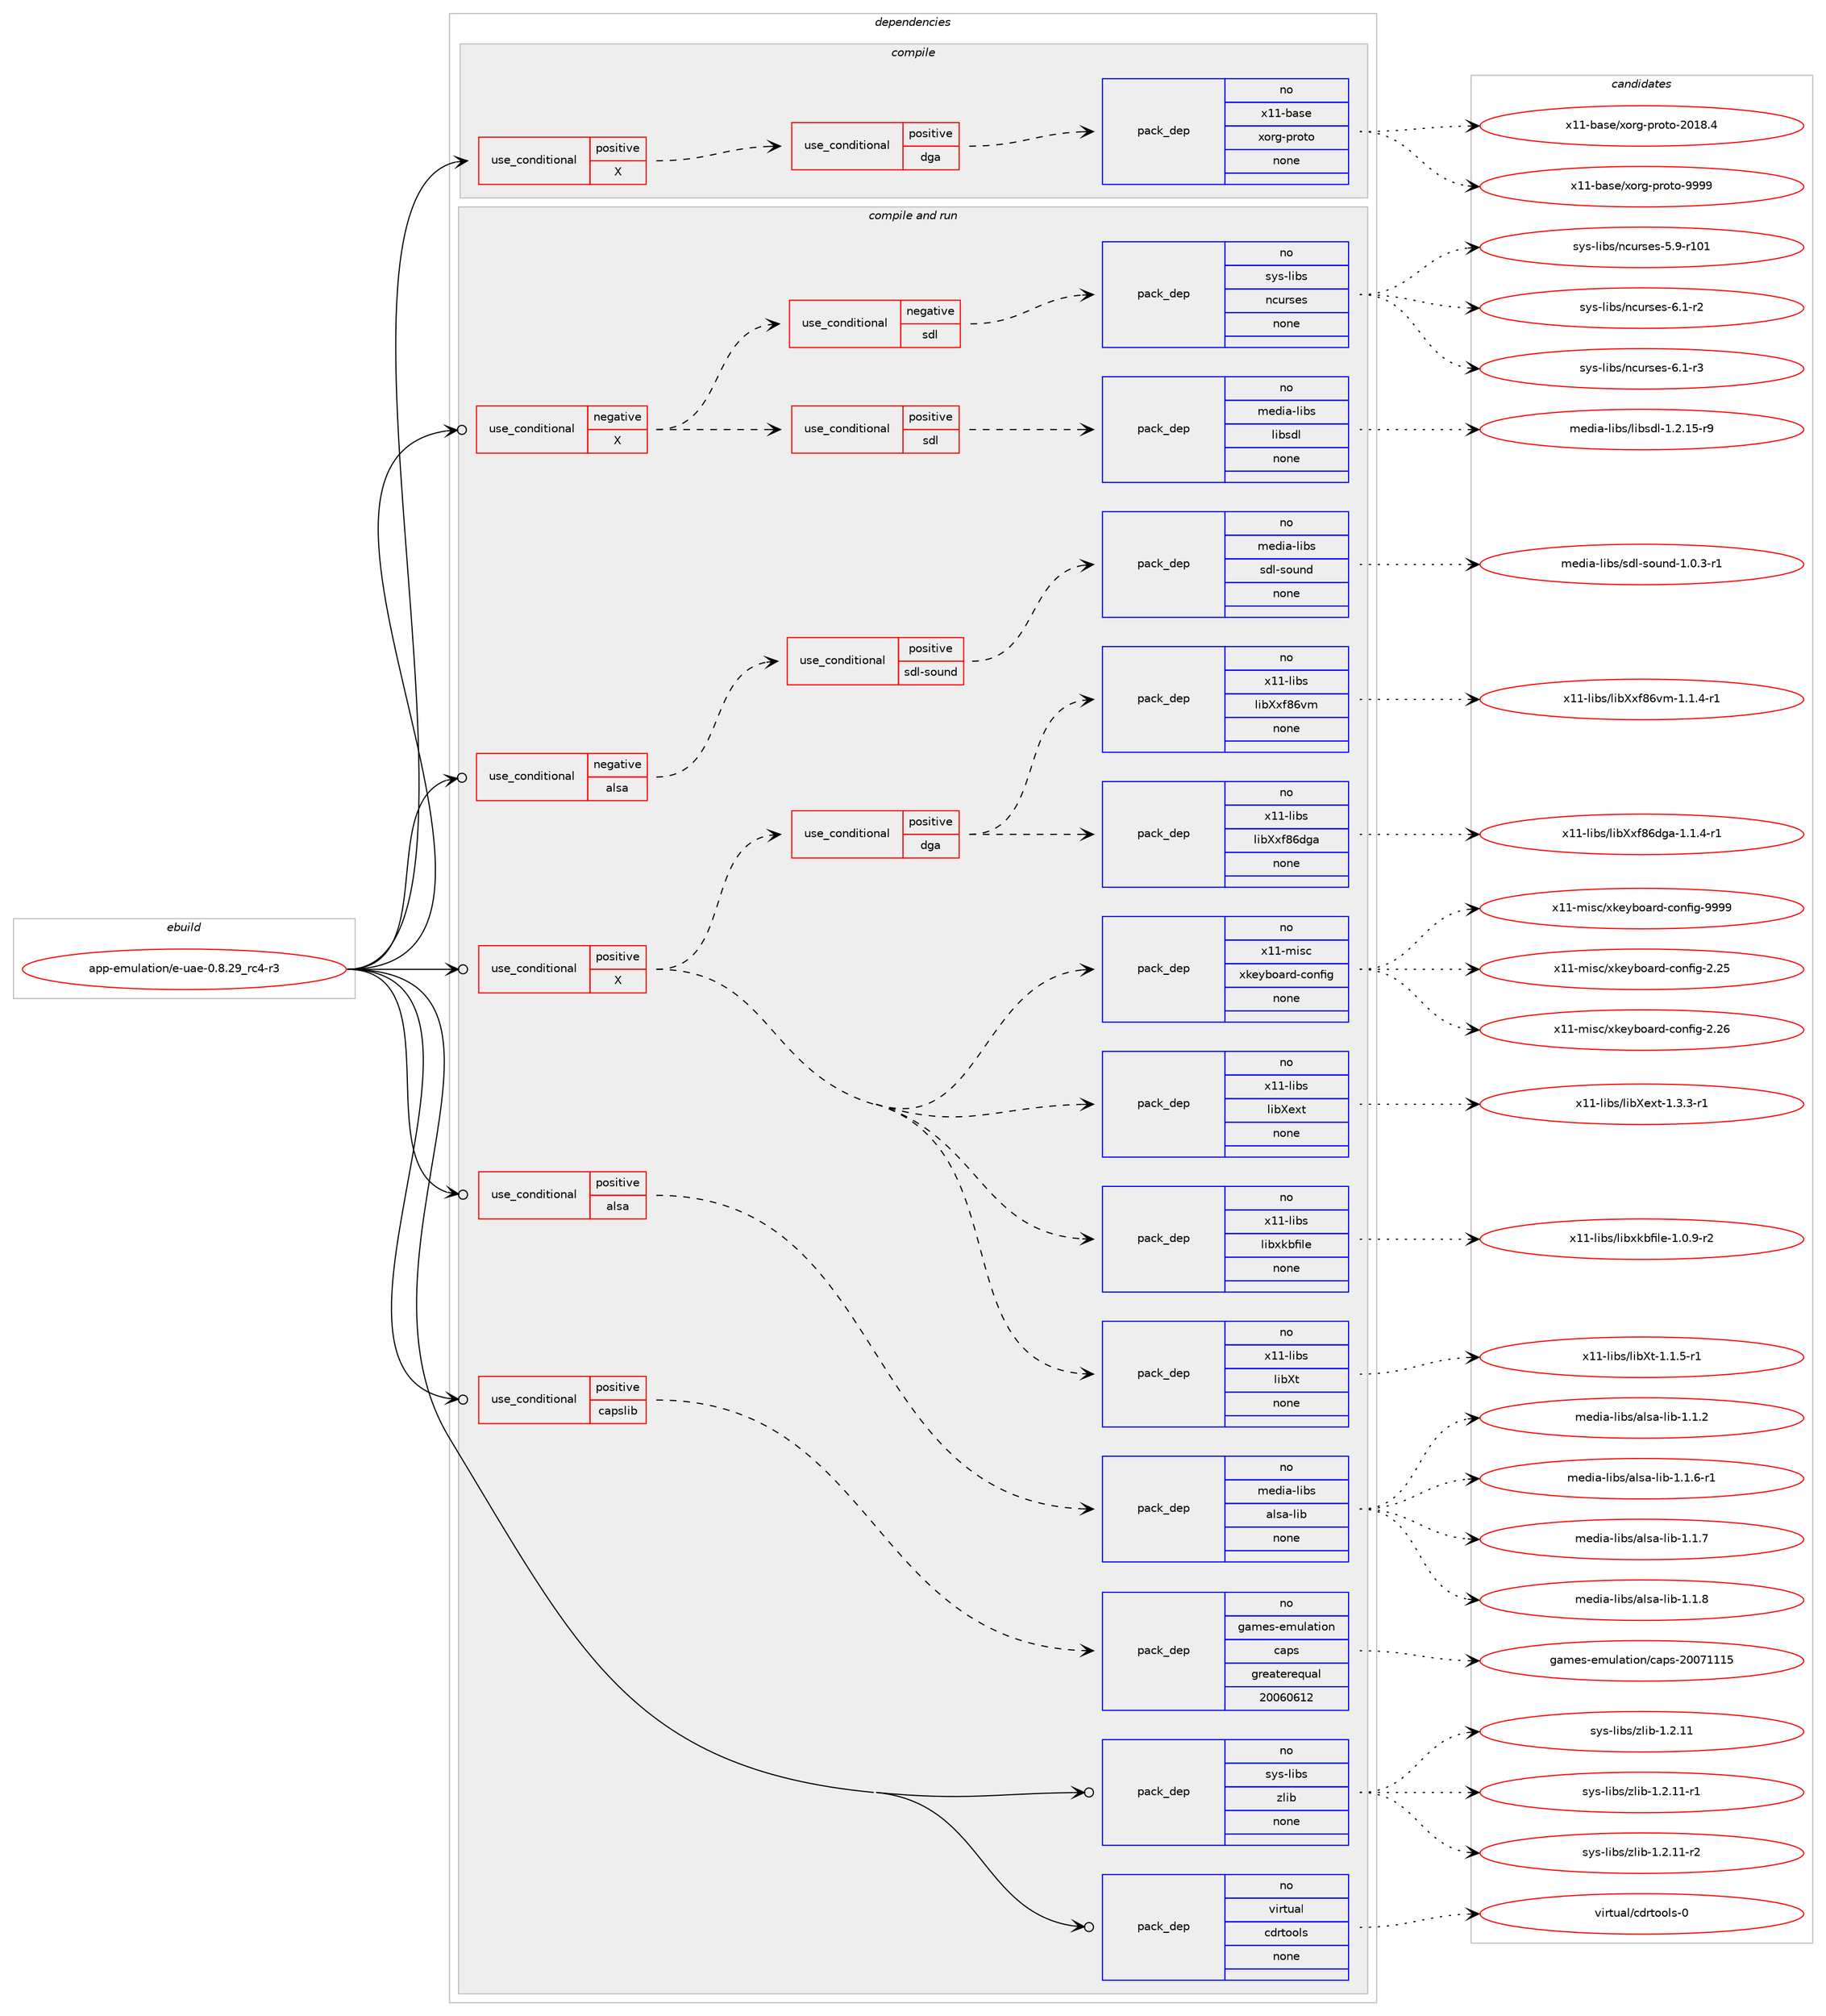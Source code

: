 digraph prolog {

# *************
# Graph options
# *************

newrank=true;
concentrate=true;
compound=true;
graph [rankdir=LR,fontname=Helvetica,fontsize=10,ranksep=1.5];#, ranksep=2.5, nodesep=0.2];
edge  [arrowhead=vee];
node  [fontname=Helvetica,fontsize=10];

# **********
# The ebuild
# **********

subgraph cluster_leftcol {
color=gray;
rank=same;
label=<<i>ebuild</i>>;
id [label="app-emulation/e-uae-0.8.29_rc4-r3", color=red, width=4, href="../app-emulation/e-uae-0.8.29_rc4-r3.svg"];
}

# ****************
# The dependencies
# ****************

subgraph cluster_midcol {
color=gray;
label=<<i>dependencies</i>>;
subgraph cluster_compile {
fillcolor="#eeeeee";
style=filled;
label=<<i>compile</i>>;
subgraph cond349906 {
dependency1285176 [label=<<TABLE BORDER="0" CELLBORDER="1" CELLSPACING="0" CELLPADDING="4"><TR><TD ROWSPAN="3" CELLPADDING="10">use_conditional</TD></TR><TR><TD>positive</TD></TR><TR><TD>X</TD></TR></TABLE>>, shape=none, color=red];
subgraph cond349907 {
dependency1285177 [label=<<TABLE BORDER="0" CELLBORDER="1" CELLSPACING="0" CELLPADDING="4"><TR><TD ROWSPAN="3" CELLPADDING="10">use_conditional</TD></TR><TR><TD>positive</TD></TR><TR><TD>dga</TD></TR></TABLE>>, shape=none, color=red];
subgraph pack915303 {
dependency1285178 [label=<<TABLE BORDER="0" CELLBORDER="1" CELLSPACING="0" CELLPADDING="4" WIDTH="220"><TR><TD ROWSPAN="6" CELLPADDING="30">pack_dep</TD></TR><TR><TD WIDTH="110">no</TD></TR><TR><TD>x11-base</TD></TR><TR><TD>xorg-proto</TD></TR><TR><TD>none</TD></TR><TR><TD></TD></TR></TABLE>>, shape=none, color=blue];
}
dependency1285177:e -> dependency1285178:w [weight=20,style="dashed",arrowhead="vee"];
}
dependency1285176:e -> dependency1285177:w [weight=20,style="dashed",arrowhead="vee"];
}
id:e -> dependency1285176:w [weight=20,style="solid",arrowhead="vee"];
}
subgraph cluster_compileandrun {
fillcolor="#eeeeee";
style=filled;
label=<<i>compile and run</i>>;
subgraph cond349908 {
dependency1285179 [label=<<TABLE BORDER="0" CELLBORDER="1" CELLSPACING="0" CELLPADDING="4"><TR><TD ROWSPAN="3" CELLPADDING="10">use_conditional</TD></TR><TR><TD>negative</TD></TR><TR><TD>X</TD></TR></TABLE>>, shape=none, color=red];
subgraph cond349909 {
dependency1285180 [label=<<TABLE BORDER="0" CELLBORDER="1" CELLSPACING="0" CELLPADDING="4"><TR><TD ROWSPAN="3" CELLPADDING="10">use_conditional</TD></TR><TR><TD>positive</TD></TR><TR><TD>sdl</TD></TR></TABLE>>, shape=none, color=red];
subgraph pack915304 {
dependency1285181 [label=<<TABLE BORDER="0" CELLBORDER="1" CELLSPACING="0" CELLPADDING="4" WIDTH="220"><TR><TD ROWSPAN="6" CELLPADDING="30">pack_dep</TD></TR><TR><TD WIDTH="110">no</TD></TR><TR><TD>media-libs</TD></TR><TR><TD>libsdl</TD></TR><TR><TD>none</TD></TR><TR><TD></TD></TR></TABLE>>, shape=none, color=blue];
}
dependency1285180:e -> dependency1285181:w [weight=20,style="dashed",arrowhead="vee"];
}
dependency1285179:e -> dependency1285180:w [weight=20,style="dashed",arrowhead="vee"];
subgraph cond349910 {
dependency1285182 [label=<<TABLE BORDER="0" CELLBORDER="1" CELLSPACING="0" CELLPADDING="4"><TR><TD ROWSPAN="3" CELLPADDING="10">use_conditional</TD></TR><TR><TD>negative</TD></TR><TR><TD>sdl</TD></TR></TABLE>>, shape=none, color=red];
subgraph pack915305 {
dependency1285183 [label=<<TABLE BORDER="0" CELLBORDER="1" CELLSPACING="0" CELLPADDING="4" WIDTH="220"><TR><TD ROWSPAN="6" CELLPADDING="30">pack_dep</TD></TR><TR><TD WIDTH="110">no</TD></TR><TR><TD>sys-libs</TD></TR><TR><TD>ncurses</TD></TR><TR><TD>none</TD></TR><TR><TD></TD></TR></TABLE>>, shape=none, color=blue];
}
dependency1285182:e -> dependency1285183:w [weight=20,style="dashed",arrowhead="vee"];
}
dependency1285179:e -> dependency1285182:w [weight=20,style="dashed",arrowhead="vee"];
}
id:e -> dependency1285179:w [weight=20,style="solid",arrowhead="odotvee"];
subgraph cond349911 {
dependency1285184 [label=<<TABLE BORDER="0" CELLBORDER="1" CELLSPACING="0" CELLPADDING="4"><TR><TD ROWSPAN="3" CELLPADDING="10">use_conditional</TD></TR><TR><TD>negative</TD></TR><TR><TD>alsa</TD></TR></TABLE>>, shape=none, color=red];
subgraph cond349912 {
dependency1285185 [label=<<TABLE BORDER="0" CELLBORDER="1" CELLSPACING="0" CELLPADDING="4"><TR><TD ROWSPAN="3" CELLPADDING="10">use_conditional</TD></TR><TR><TD>positive</TD></TR><TR><TD>sdl-sound</TD></TR></TABLE>>, shape=none, color=red];
subgraph pack915306 {
dependency1285186 [label=<<TABLE BORDER="0" CELLBORDER="1" CELLSPACING="0" CELLPADDING="4" WIDTH="220"><TR><TD ROWSPAN="6" CELLPADDING="30">pack_dep</TD></TR><TR><TD WIDTH="110">no</TD></TR><TR><TD>media-libs</TD></TR><TR><TD>sdl-sound</TD></TR><TR><TD>none</TD></TR><TR><TD></TD></TR></TABLE>>, shape=none, color=blue];
}
dependency1285185:e -> dependency1285186:w [weight=20,style="dashed",arrowhead="vee"];
}
dependency1285184:e -> dependency1285185:w [weight=20,style="dashed",arrowhead="vee"];
}
id:e -> dependency1285184:w [weight=20,style="solid",arrowhead="odotvee"];
subgraph cond349913 {
dependency1285187 [label=<<TABLE BORDER="0" CELLBORDER="1" CELLSPACING="0" CELLPADDING="4"><TR><TD ROWSPAN="3" CELLPADDING="10">use_conditional</TD></TR><TR><TD>positive</TD></TR><TR><TD>X</TD></TR></TABLE>>, shape=none, color=red];
subgraph pack915307 {
dependency1285188 [label=<<TABLE BORDER="0" CELLBORDER="1" CELLSPACING="0" CELLPADDING="4" WIDTH="220"><TR><TD ROWSPAN="6" CELLPADDING="30">pack_dep</TD></TR><TR><TD WIDTH="110">no</TD></TR><TR><TD>x11-libs</TD></TR><TR><TD>libXt</TD></TR><TR><TD>none</TD></TR><TR><TD></TD></TR></TABLE>>, shape=none, color=blue];
}
dependency1285187:e -> dependency1285188:w [weight=20,style="dashed",arrowhead="vee"];
subgraph pack915308 {
dependency1285189 [label=<<TABLE BORDER="0" CELLBORDER="1" CELLSPACING="0" CELLPADDING="4" WIDTH="220"><TR><TD ROWSPAN="6" CELLPADDING="30">pack_dep</TD></TR><TR><TD WIDTH="110">no</TD></TR><TR><TD>x11-libs</TD></TR><TR><TD>libxkbfile</TD></TR><TR><TD>none</TD></TR><TR><TD></TD></TR></TABLE>>, shape=none, color=blue];
}
dependency1285187:e -> dependency1285189:w [weight=20,style="dashed",arrowhead="vee"];
subgraph pack915309 {
dependency1285190 [label=<<TABLE BORDER="0" CELLBORDER="1" CELLSPACING="0" CELLPADDING="4" WIDTH="220"><TR><TD ROWSPAN="6" CELLPADDING="30">pack_dep</TD></TR><TR><TD WIDTH="110">no</TD></TR><TR><TD>x11-libs</TD></TR><TR><TD>libXext</TD></TR><TR><TD>none</TD></TR><TR><TD></TD></TR></TABLE>>, shape=none, color=blue];
}
dependency1285187:e -> dependency1285190:w [weight=20,style="dashed",arrowhead="vee"];
subgraph pack915310 {
dependency1285191 [label=<<TABLE BORDER="0" CELLBORDER="1" CELLSPACING="0" CELLPADDING="4" WIDTH="220"><TR><TD ROWSPAN="6" CELLPADDING="30">pack_dep</TD></TR><TR><TD WIDTH="110">no</TD></TR><TR><TD>x11-misc</TD></TR><TR><TD>xkeyboard-config</TD></TR><TR><TD>none</TD></TR><TR><TD></TD></TR></TABLE>>, shape=none, color=blue];
}
dependency1285187:e -> dependency1285191:w [weight=20,style="dashed",arrowhead="vee"];
subgraph cond349914 {
dependency1285192 [label=<<TABLE BORDER="0" CELLBORDER="1" CELLSPACING="0" CELLPADDING="4"><TR><TD ROWSPAN="3" CELLPADDING="10">use_conditional</TD></TR><TR><TD>positive</TD></TR><TR><TD>dga</TD></TR></TABLE>>, shape=none, color=red];
subgraph pack915311 {
dependency1285193 [label=<<TABLE BORDER="0" CELLBORDER="1" CELLSPACING="0" CELLPADDING="4" WIDTH="220"><TR><TD ROWSPAN="6" CELLPADDING="30">pack_dep</TD></TR><TR><TD WIDTH="110">no</TD></TR><TR><TD>x11-libs</TD></TR><TR><TD>libXxf86dga</TD></TR><TR><TD>none</TD></TR><TR><TD></TD></TR></TABLE>>, shape=none, color=blue];
}
dependency1285192:e -> dependency1285193:w [weight=20,style="dashed",arrowhead="vee"];
subgraph pack915312 {
dependency1285194 [label=<<TABLE BORDER="0" CELLBORDER="1" CELLSPACING="0" CELLPADDING="4" WIDTH="220"><TR><TD ROWSPAN="6" CELLPADDING="30">pack_dep</TD></TR><TR><TD WIDTH="110">no</TD></TR><TR><TD>x11-libs</TD></TR><TR><TD>libXxf86vm</TD></TR><TR><TD>none</TD></TR><TR><TD></TD></TR></TABLE>>, shape=none, color=blue];
}
dependency1285192:e -> dependency1285194:w [weight=20,style="dashed",arrowhead="vee"];
}
dependency1285187:e -> dependency1285192:w [weight=20,style="dashed",arrowhead="vee"];
}
id:e -> dependency1285187:w [weight=20,style="solid",arrowhead="odotvee"];
subgraph cond349915 {
dependency1285195 [label=<<TABLE BORDER="0" CELLBORDER="1" CELLSPACING="0" CELLPADDING="4"><TR><TD ROWSPAN="3" CELLPADDING="10">use_conditional</TD></TR><TR><TD>positive</TD></TR><TR><TD>alsa</TD></TR></TABLE>>, shape=none, color=red];
subgraph pack915313 {
dependency1285196 [label=<<TABLE BORDER="0" CELLBORDER="1" CELLSPACING="0" CELLPADDING="4" WIDTH="220"><TR><TD ROWSPAN="6" CELLPADDING="30">pack_dep</TD></TR><TR><TD WIDTH="110">no</TD></TR><TR><TD>media-libs</TD></TR><TR><TD>alsa-lib</TD></TR><TR><TD>none</TD></TR><TR><TD></TD></TR></TABLE>>, shape=none, color=blue];
}
dependency1285195:e -> dependency1285196:w [weight=20,style="dashed",arrowhead="vee"];
}
id:e -> dependency1285195:w [weight=20,style="solid",arrowhead="odotvee"];
subgraph cond349916 {
dependency1285197 [label=<<TABLE BORDER="0" CELLBORDER="1" CELLSPACING="0" CELLPADDING="4"><TR><TD ROWSPAN="3" CELLPADDING="10">use_conditional</TD></TR><TR><TD>positive</TD></TR><TR><TD>capslib</TD></TR></TABLE>>, shape=none, color=red];
subgraph pack915314 {
dependency1285198 [label=<<TABLE BORDER="0" CELLBORDER="1" CELLSPACING="0" CELLPADDING="4" WIDTH="220"><TR><TD ROWSPAN="6" CELLPADDING="30">pack_dep</TD></TR><TR><TD WIDTH="110">no</TD></TR><TR><TD>games-emulation</TD></TR><TR><TD>caps</TD></TR><TR><TD>greaterequal</TD></TR><TR><TD>20060612</TD></TR></TABLE>>, shape=none, color=blue];
}
dependency1285197:e -> dependency1285198:w [weight=20,style="dashed",arrowhead="vee"];
}
id:e -> dependency1285197:w [weight=20,style="solid",arrowhead="odotvee"];
subgraph pack915315 {
dependency1285199 [label=<<TABLE BORDER="0" CELLBORDER="1" CELLSPACING="0" CELLPADDING="4" WIDTH="220"><TR><TD ROWSPAN="6" CELLPADDING="30">pack_dep</TD></TR><TR><TD WIDTH="110">no</TD></TR><TR><TD>sys-libs</TD></TR><TR><TD>zlib</TD></TR><TR><TD>none</TD></TR><TR><TD></TD></TR></TABLE>>, shape=none, color=blue];
}
id:e -> dependency1285199:w [weight=20,style="solid",arrowhead="odotvee"];
subgraph pack915316 {
dependency1285200 [label=<<TABLE BORDER="0" CELLBORDER="1" CELLSPACING="0" CELLPADDING="4" WIDTH="220"><TR><TD ROWSPAN="6" CELLPADDING="30">pack_dep</TD></TR><TR><TD WIDTH="110">no</TD></TR><TR><TD>virtual</TD></TR><TR><TD>cdrtools</TD></TR><TR><TD>none</TD></TR><TR><TD></TD></TR></TABLE>>, shape=none, color=blue];
}
id:e -> dependency1285200:w [weight=20,style="solid",arrowhead="odotvee"];
}
subgraph cluster_run {
fillcolor="#eeeeee";
style=filled;
label=<<i>run</i>>;
}
}

# **************
# The candidates
# **************

subgraph cluster_choices {
rank=same;
color=gray;
label=<<i>candidates</i>>;

subgraph choice915303 {
color=black;
nodesep=1;
choice1204949459897115101471201111141034511211411111611145504849564652 [label="x11-base/xorg-proto-2018.4", color=red, width=4,href="../x11-base/xorg-proto-2018.4.svg"];
choice120494945989711510147120111114103451121141111161114557575757 [label="x11-base/xorg-proto-9999", color=red, width=4,href="../x11-base/xorg-proto-9999.svg"];
dependency1285178:e -> choice1204949459897115101471201111141034511211411111611145504849564652:w [style=dotted,weight="100"];
dependency1285178:e -> choice120494945989711510147120111114103451121141111161114557575757:w [style=dotted,weight="100"];
}
subgraph choice915304 {
color=black;
nodesep=1;
choice1091011001059745108105981154710810598115100108454946504649534511457 [label="media-libs/libsdl-1.2.15-r9", color=red, width=4,href="../media-libs/libsdl-1.2.15-r9.svg"];
dependency1285181:e -> choice1091011001059745108105981154710810598115100108454946504649534511457:w [style=dotted,weight="100"];
}
subgraph choice915305 {
color=black;
nodesep=1;
choice115121115451081059811547110991171141151011154553465745114494849 [label="sys-libs/ncurses-5.9-r101", color=red, width=4,href="../sys-libs/ncurses-5.9-r101.svg"];
choice11512111545108105981154711099117114115101115455446494511450 [label="sys-libs/ncurses-6.1-r2", color=red, width=4,href="../sys-libs/ncurses-6.1-r2.svg"];
choice11512111545108105981154711099117114115101115455446494511451 [label="sys-libs/ncurses-6.1-r3", color=red, width=4,href="../sys-libs/ncurses-6.1-r3.svg"];
dependency1285183:e -> choice115121115451081059811547110991171141151011154553465745114494849:w [style=dotted,weight="100"];
dependency1285183:e -> choice11512111545108105981154711099117114115101115455446494511450:w [style=dotted,weight="100"];
dependency1285183:e -> choice11512111545108105981154711099117114115101115455446494511451:w [style=dotted,weight="100"];
}
subgraph choice915306 {
color=black;
nodesep=1;
choice10910110010597451081059811547115100108451151111171101004549464846514511449 [label="media-libs/sdl-sound-1.0.3-r1", color=red, width=4,href="../media-libs/sdl-sound-1.0.3-r1.svg"];
dependency1285186:e -> choice10910110010597451081059811547115100108451151111171101004549464846514511449:w [style=dotted,weight="100"];
}
subgraph choice915307 {
color=black;
nodesep=1;
choice120494945108105981154710810598881164549464946534511449 [label="x11-libs/libXt-1.1.5-r1", color=red, width=4,href="../x11-libs/libXt-1.1.5-r1.svg"];
dependency1285188:e -> choice120494945108105981154710810598881164549464946534511449:w [style=dotted,weight="100"];
}
subgraph choice915308 {
color=black;
nodesep=1;
choice120494945108105981154710810598120107981021051081014549464846574511450 [label="x11-libs/libxkbfile-1.0.9-r2", color=red, width=4,href="../x11-libs/libxkbfile-1.0.9-r2.svg"];
dependency1285189:e -> choice120494945108105981154710810598120107981021051081014549464846574511450:w [style=dotted,weight="100"];
}
subgraph choice915309 {
color=black;
nodesep=1;
choice120494945108105981154710810598881011201164549465146514511449 [label="x11-libs/libXext-1.3.3-r1", color=red, width=4,href="../x11-libs/libXext-1.3.3-r1.svg"];
dependency1285190:e -> choice120494945108105981154710810598881011201164549465146514511449:w [style=dotted,weight="100"];
}
subgraph choice915310 {
color=black;
nodesep=1;
choice1204949451091051159947120107101121981119711410045991111101021051034550465053 [label="x11-misc/xkeyboard-config-2.25", color=red, width=4,href="../x11-misc/xkeyboard-config-2.25.svg"];
choice1204949451091051159947120107101121981119711410045991111101021051034550465054 [label="x11-misc/xkeyboard-config-2.26", color=red, width=4,href="../x11-misc/xkeyboard-config-2.26.svg"];
choice1204949451091051159947120107101121981119711410045991111101021051034557575757 [label="x11-misc/xkeyboard-config-9999", color=red, width=4,href="../x11-misc/xkeyboard-config-9999.svg"];
dependency1285191:e -> choice1204949451091051159947120107101121981119711410045991111101021051034550465053:w [style=dotted,weight="100"];
dependency1285191:e -> choice1204949451091051159947120107101121981119711410045991111101021051034550465054:w [style=dotted,weight="100"];
dependency1285191:e -> choice1204949451091051159947120107101121981119711410045991111101021051034557575757:w [style=dotted,weight="100"];
}
subgraph choice915311 {
color=black;
nodesep=1;
choice120494945108105981154710810598881201025654100103974549464946524511449 [label="x11-libs/libXxf86dga-1.1.4-r1", color=red, width=4,href="../x11-libs/libXxf86dga-1.1.4-r1.svg"];
dependency1285193:e -> choice120494945108105981154710810598881201025654100103974549464946524511449:w [style=dotted,weight="100"];
}
subgraph choice915312 {
color=black;
nodesep=1;
choice1204949451081059811547108105988812010256541181094549464946524511449 [label="x11-libs/libXxf86vm-1.1.4-r1", color=red, width=4,href="../x11-libs/libXxf86vm-1.1.4-r1.svg"];
dependency1285194:e -> choice1204949451081059811547108105988812010256541181094549464946524511449:w [style=dotted,weight="100"];
}
subgraph choice915313 {
color=black;
nodesep=1;
choice1091011001059745108105981154797108115974510810598454946494650 [label="media-libs/alsa-lib-1.1.2", color=red, width=4,href="../media-libs/alsa-lib-1.1.2.svg"];
choice10910110010597451081059811547971081159745108105984549464946544511449 [label="media-libs/alsa-lib-1.1.6-r1", color=red, width=4,href="../media-libs/alsa-lib-1.1.6-r1.svg"];
choice1091011001059745108105981154797108115974510810598454946494655 [label="media-libs/alsa-lib-1.1.7", color=red, width=4,href="../media-libs/alsa-lib-1.1.7.svg"];
choice1091011001059745108105981154797108115974510810598454946494656 [label="media-libs/alsa-lib-1.1.8", color=red, width=4,href="../media-libs/alsa-lib-1.1.8.svg"];
dependency1285196:e -> choice1091011001059745108105981154797108115974510810598454946494650:w [style=dotted,weight="100"];
dependency1285196:e -> choice10910110010597451081059811547971081159745108105984549464946544511449:w [style=dotted,weight="100"];
dependency1285196:e -> choice1091011001059745108105981154797108115974510810598454946494655:w [style=dotted,weight="100"];
dependency1285196:e -> choice1091011001059745108105981154797108115974510810598454946494656:w [style=dotted,weight="100"];
}
subgraph choice915314 {
color=black;
nodesep=1;
choice103971091011154510110911710897116105111110479997112115455048485549494953 [label="games-emulation/caps-20071115", color=red, width=4,href="../games-emulation/caps-20071115.svg"];
dependency1285198:e -> choice103971091011154510110911710897116105111110479997112115455048485549494953:w [style=dotted,weight="100"];
}
subgraph choice915315 {
color=black;
nodesep=1;
choice1151211154510810598115471221081059845494650464949 [label="sys-libs/zlib-1.2.11", color=red, width=4,href="../sys-libs/zlib-1.2.11.svg"];
choice11512111545108105981154712210810598454946504649494511449 [label="sys-libs/zlib-1.2.11-r1", color=red, width=4,href="../sys-libs/zlib-1.2.11-r1.svg"];
choice11512111545108105981154712210810598454946504649494511450 [label="sys-libs/zlib-1.2.11-r2", color=red, width=4,href="../sys-libs/zlib-1.2.11-r2.svg"];
dependency1285199:e -> choice1151211154510810598115471221081059845494650464949:w [style=dotted,weight="100"];
dependency1285199:e -> choice11512111545108105981154712210810598454946504649494511449:w [style=dotted,weight="100"];
dependency1285199:e -> choice11512111545108105981154712210810598454946504649494511450:w [style=dotted,weight="100"];
}
subgraph choice915316 {
color=black;
nodesep=1;
choice1181051141161179710847991001141161111111081154548 [label="virtual/cdrtools-0", color=red, width=4,href="../virtual/cdrtools-0.svg"];
dependency1285200:e -> choice1181051141161179710847991001141161111111081154548:w [style=dotted,weight="100"];
}
}

}
